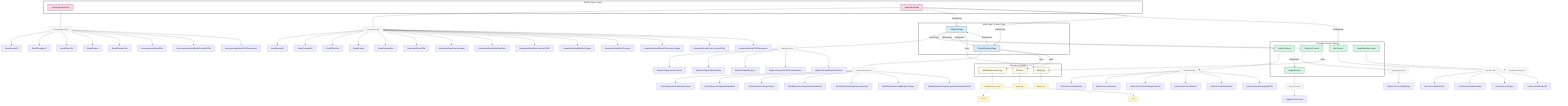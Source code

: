 graph TD
    %% Define Content Type Groups
    subgraph EmailContentTypes[Email Content Types]
        AE[AutoresponderEmail]
        NE[NewsletterEmail]
    end
    
    subgraph ReusableContentTypes[Reusable Content Types]
        AC[AuthorContent]
        BPC[BlogPostContent]
        IC[ImageContent]
        LC[LinkContent]
        EDC[EmailDefaultsContent]
    end
    
    subgraph WebPageContentTypes[Web Page Content Types]
        BPP[BlogPostPage]
        QQP[QAndAQuestionPage]
    end
    
    subgraph TaxonomySystem[Taxonomy System]
        BT[BlogType]
        QDT[QAndADiscussionType]
        DXT[DXTopic]
    end
    
    %% Define Content Fields for Email Content Types
    AE --> AEF[AutoresponderEmail Fields]
    AEF --> AEF1[EmailSenderID]
    AEF --> AEF2[EmailTemplateID]
    AEF --> AEF3[EmailPlainText]
    AEF --> AEF4[EmailSubject]
    AEF --> AEF5[EmailPreviewText]
    AEF --> AEF6[AutoresponderEmailTitle]
    AEF --> AEF7[AutoresponderEmailBodyContentHTML]
    AEF --> AEF8[AutoresponderEmailUTMParameters]
    
    NE --> NEF[NewsletterEmail Fields]
    NEF --> NEF1[EmailSenderID]
    NEF --> NEF2[EmailTemplateID]
    NEF --> NEF3[EmailPlainText]
    NEF --> NEF4[EmailSubject]
    NEF --> NEF5[EmailPreviewText]
    NEF --> NEF6[NewsletterEmailTitle]
    NEF --> NEF7[NewsletterEmailIssueNumber]
    NEF --> NEF8[NewsletterEmailPublishedDate]
    NEF --> NEF9[NewsletterEmailIntroContentHTML]
    NEF --> NEF10[NewsletterEmailBlogPostPages]
    NEF --> NEF11[NewsletterEmailLinkContents]
    NEF --> NEF12[NewsletterEmailQAndADiscussionPages]
    NEF --> NEF13[NewsletterEmailOutroContentHTML]
    NEF --> NEF14[NewsletterEmailUTMParameters]
    
    %% Define Content Fields for Reusable Content Types
    AC --> ACF[AuthorContent Fields]
    ACF --> ACF1[AuthorContentFirstName]
    ACF --> ACF2[AuthorContentSurname]
    ACF --> ACF3[AuthorContentPhotoImageContent]
    ACF --> ACF4[AuthorContentCodeName]
    ACF --> ACF5[AuthorContentMemberID]
    ACF --> ACF6[AuthorContentBiographyHTML]
    
    BPC --> BPCF[BlogPostContent Fields]
    BPCF --> BPCF1[BlogPostContentBlogType]
    
    IC --> ICF[ImageContent Fields]
    ICF --> ICF1[ImageContentAsset]
    
    LC --> LCF[LinkContent Fields]
    LCF --> LCF1[LinkContentPathOrURL]
    LCF --> LCF2[LinkContentPublishedDate]
    LCF --> LCF3[LinkContentLinkType]
    LCF --> LCF4[LinkContentMemberID]
    
    EDC --> EDCF[EmailDefaultsContent Fields]
    
    %% Define Content Fields for Web Page Content Types
    BPP --> BPPF[BlogPostPage Fields]
    BPPF --> BPPF1[BlogPostPageAuthorContent]
    BPPF --> BPPF2[BlogPostPagePublishedDate]
    BPPF --> BPPF3[BlogPostPageBlogType]
    BPPF --> BPPF4[BlogPostPageQAndAQuestionPages]
    BPPF --> BPPF5[BlogPostPageBlogPostContent]
    
    QQP --> QQPF[QAndAQuestionPage Fields]
    QQPF --> QQPF1[QAndAQuestionPageDateCreated]
    QQPF --> QQPF2[QAndAQuestionPageDateModified]
    QQPF --> QQPF3[QAndAQuestionPageContent]
    QQPF --> QQPF4[QAndAQuestionPageAuthorMemberID]
    QQPF --> QQPF5[QAndAQuestionPageDiscussionType]
    QQPF --> QQPF6[QAndAQuestionPageBlogPostPages]
    QQPF --> QQPF7[QAndAQuestionPageAcceptedAnswerDataGUID]
    
    %% Define Taxonomy Tags
    BT --> BTT[BlogType Tags]
    QDT --> QDTT[QAndADiscussionType Tags]
    QDTT --> QDTT1[Question]
    QDTT --> QDTT2[Blog]
    DXT --> DXTT[DXTopic Tags]
    
    %% Define Key Relationships
    NE -->|References| BPP
    NE -->|References| LC
    NE -->|References| QQP
    
    BPP -->|References| AC
    BPP -->|References| BPC
    BPP -->|References| QQP
    
    QQP -->|References| BPP
    
    AC -->|References| IC
    
    BPC -->|Uses| BT
    BPP -->|Uses| BT
    QQP -->|Uses| QDT
    QQP -->|Uses| DXT
    
    %% Styling
    classDef email fill:#f9d5e5,stroke:#333,stroke-width:1px
    classDef reusable fill:#d5f5e3,stroke:#333,stroke-width:1px
    classDef webpage fill:#d6eaf8,stroke:#333,stroke-width:1px
    classDef taxonomy fill:#fef9e7,stroke:#333,stroke-width:1px
    classDef fields fill:#f5f5f5,stroke:#ccc,stroke-width:1px,font-size:10px
    classDef taxonomyTags fill:#fcf3cf,stroke:#ccc,stroke-width:1px,font-size:10px
    classDef contentGroups fill:none,stroke:#333,stroke-width:2px
    
    class AE,NE email
    class AC,BPC,IC,LC,EDC reusable
    class BPP,QQP webpage
    class BT,QDT,DXT taxonomy
    class AEF,NEF,ACF,BPCF,ICF,LCF,EDCF,BPPF,QQPF fields
    class BTT,QDTT,DXTT,QDTT1,QDTT2 taxonomyTags
    class EmailContentTypes,ReusableContentTypes,WebPageContentTypes,TaxonomySystem contentGroups
